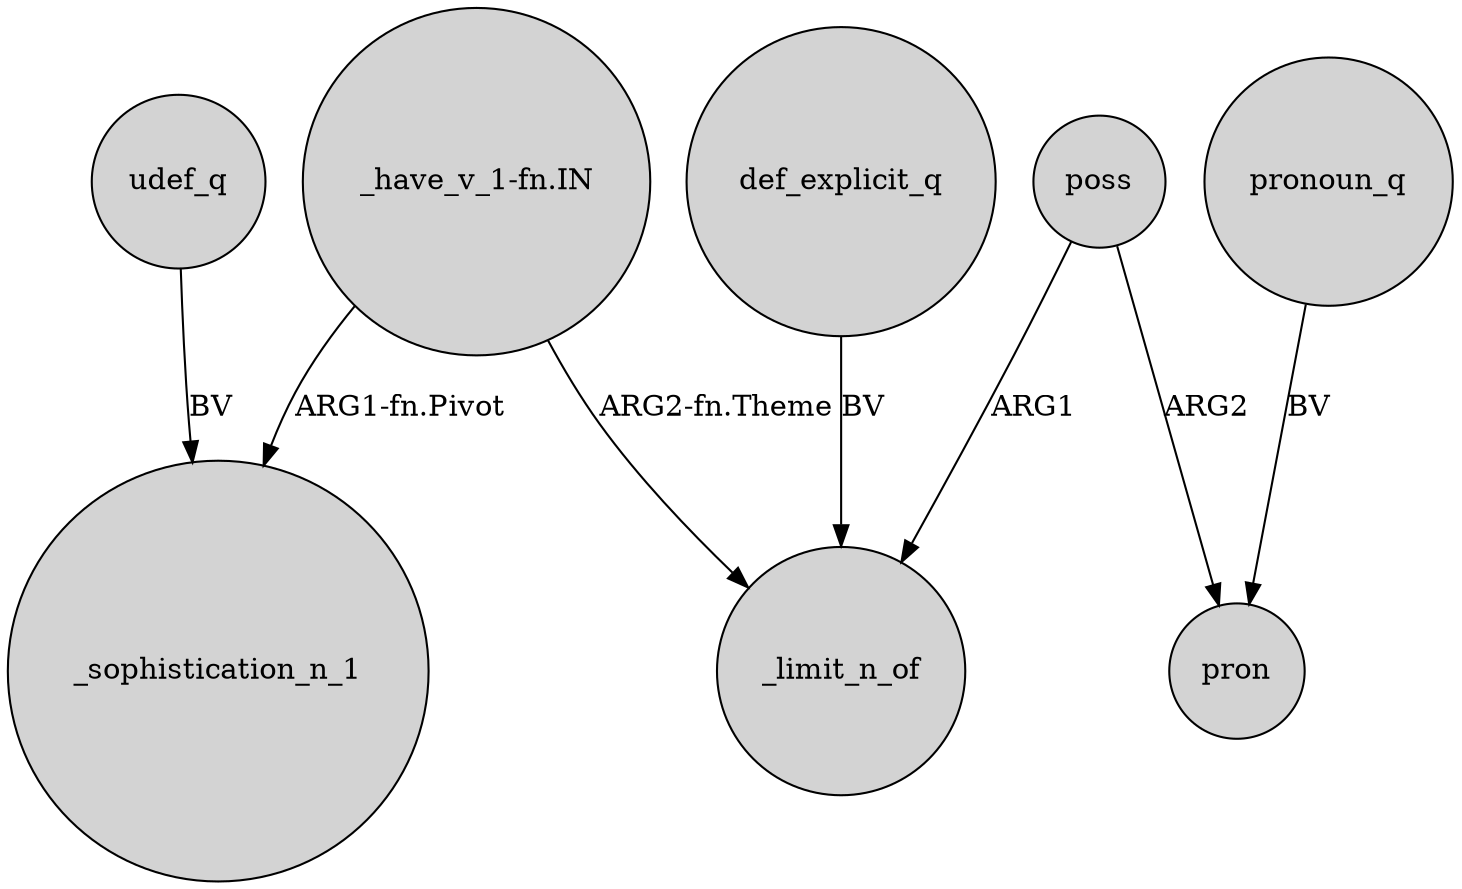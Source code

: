 digraph {
	node [shape=circle style=filled]
	"_have_v_1-fn.IN" -> _limit_n_of [label="ARG2-fn.Theme"]
	poss -> pron [label=ARG2]
	def_explicit_q -> _limit_n_of [label=BV]
	poss -> _limit_n_of [label=ARG1]
	"_have_v_1-fn.IN" -> _sophistication_n_1 [label="ARG1-fn.Pivot"]
	udef_q -> _sophistication_n_1 [label=BV]
	pronoun_q -> pron [label=BV]
}
